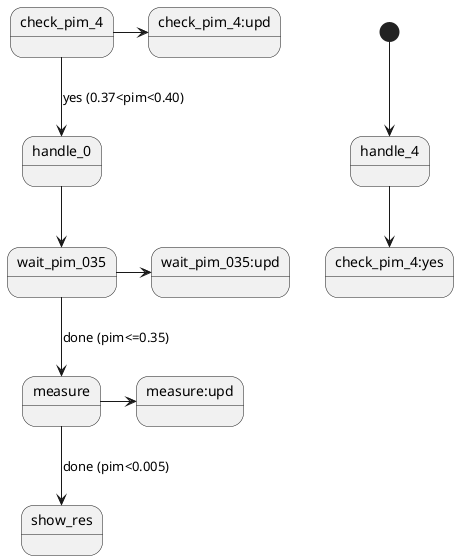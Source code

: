 @startuml
[*]-->handle_4
handle_4-->check_pim_4:yes
check_pim_4->check_pim_4:upd
check_pim_4-->handle_0:yes (0.37<pim<0.40)
handle_0-->wait_pim_035
wait_pim_035->wait_pim_035:upd
wait_pim_035-->measure:done (pim<=0.35)
measure->measure:upd
measure-->show_res:done (pim<0.005)
@enduml